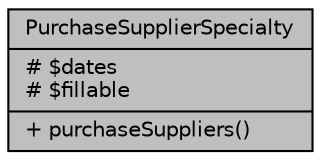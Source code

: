 digraph "PurchaseSupplierSpecialty"
{
 // LATEX_PDF_SIZE
  bgcolor="transparent";
  edge [fontname="Helvetica",fontsize="10",labelfontname="Helvetica",labelfontsize="10"];
  node [fontname="Helvetica",fontsize="10",shape=record];
  Node1 [label="{PurchaseSupplierSpecialty\n|# $dates\l# $fillable\l|+ purchaseSuppliers()\l}",height=0.2,width=0.4,color="black", fillcolor="grey75", style="filled", fontcolor="black",tooltip="Datos de las especialidades de proveedores."];
}
